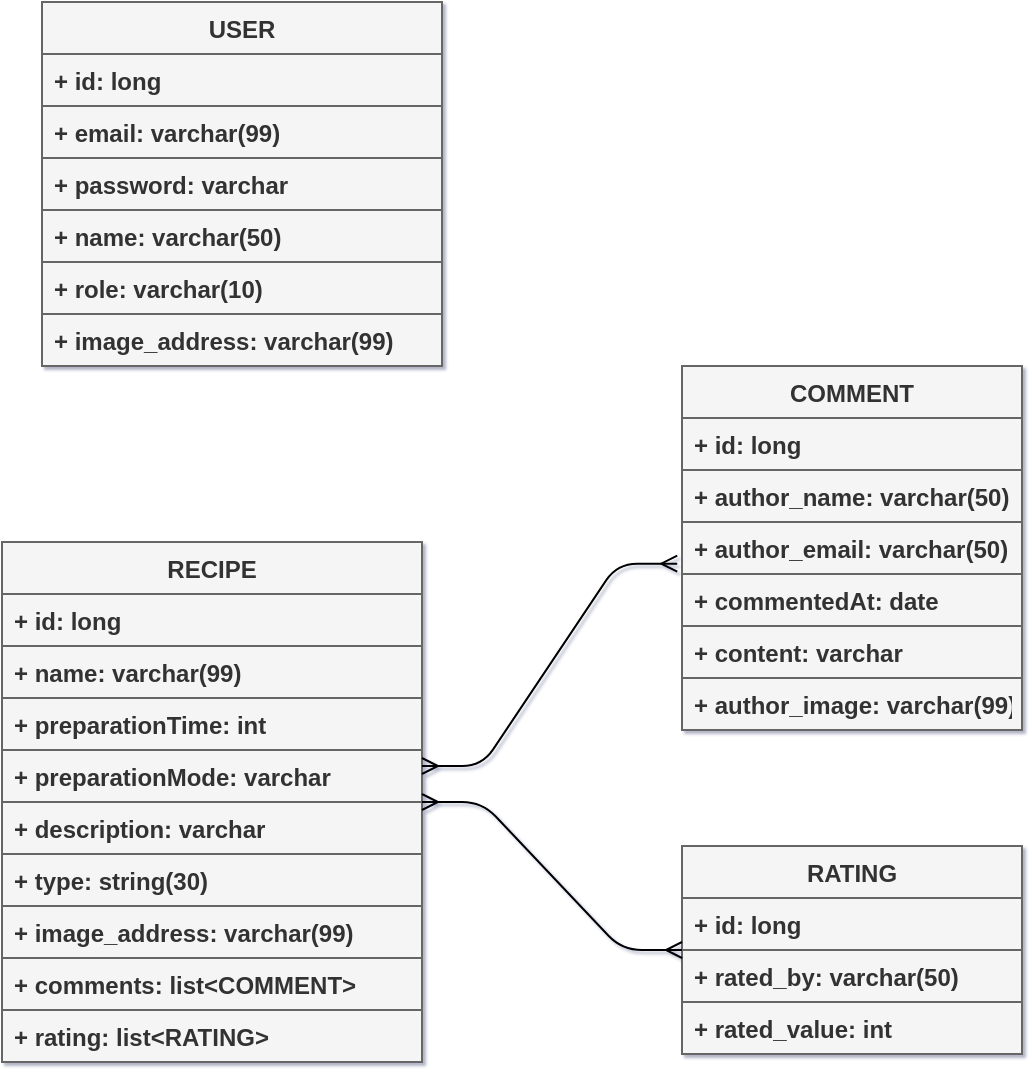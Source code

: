 <mxfile>
    <diagram id="d7WwPB1KdXD0YTUHlEpf" name="Page-1">
        <mxGraphModel dx="264" dy="522" grid="1" gridSize="10" guides="1" tooltips="1" connect="1" arrows="1" fold="1" page="1" pageScale="1" pageWidth="827" pageHeight="1169" background="none" math="0" shadow="1">
            <root>
                <mxCell id="0"/>
                <mxCell id="1" parent="0"/>
                <mxCell id="5" value="USER" style="swimlane;fontStyle=1;childLayout=stackLayout;horizontal=1;startSize=26;fillColor=#f5f5f5;horizontalStack=0;resizeParent=1;resizeParentMax=0;resizeLast=0;collapsible=1;marginBottom=0;strokeColor=#666666;fontColor=#333333;verticalAlign=middle;" parent="1" vertex="1">
                    <mxGeometry x="150" y="60" width="200" height="182" as="geometry"/>
                </mxCell>
                <mxCell id="30" value="+ id: long" style="text;strokeColor=#666666;fillColor=#f5f5f5;align=left;verticalAlign=middle;spacingLeft=4;spacingRight=4;overflow=hidden;rotatable=0;points=[[0,0.5],[1,0.5]];portConstraint=eastwest;fontColor=#333333;fontStyle=1;" parent="5" vertex="1">
                    <mxGeometry y="26" width="200" height="26" as="geometry"/>
                </mxCell>
                <mxCell id="7" value="+ email: varchar(99)" style="text;strokeColor=#666666;fillColor=#f5f5f5;align=left;verticalAlign=middle;spacingLeft=4;spacingRight=4;overflow=hidden;rotatable=0;points=[[0,0.5],[1,0.5]];portConstraint=eastwest;fontColor=#333333;fontStyle=1;" parent="5" vertex="1">
                    <mxGeometry y="52" width="200" height="26" as="geometry"/>
                </mxCell>
                <mxCell id="17" value="+ password: varchar" style="text;strokeColor=#666666;fillColor=#f5f5f5;align=left;verticalAlign=middle;spacingLeft=4;spacingRight=4;overflow=hidden;rotatable=0;points=[[0,0.5],[1,0.5]];portConstraint=eastwest;fontColor=#333333;fontStyle=1;" parent="5" vertex="1">
                    <mxGeometry y="78" width="200" height="26" as="geometry"/>
                </mxCell>
                <mxCell id="18" value="+ name: varchar(50)" style="text;strokeColor=#666666;fillColor=#f5f5f5;align=left;verticalAlign=middle;spacingLeft=4;spacingRight=4;overflow=hidden;rotatable=0;points=[[0,0.5],[1,0.5]];portConstraint=eastwest;fontColor=#333333;fontStyle=1;" parent="5" vertex="1">
                    <mxGeometry y="104" width="200" height="26" as="geometry"/>
                </mxCell>
                <mxCell id="19" value="+ role: varchar(10)" style="text;strokeColor=#666666;fillColor=#f5f5f5;align=left;verticalAlign=middle;spacingLeft=4;spacingRight=4;overflow=hidden;rotatable=0;points=[[0,0.5],[1,0.5]];portConstraint=eastwest;fontColor=#333333;fontStyle=1;" parent="5" vertex="1">
                    <mxGeometry y="130" width="200" height="26" as="geometry"/>
                </mxCell>
                <mxCell id="37" value="+ image_address: varchar(99)" style="text;strokeColor=#666666;fillColor=#f5f5f5;align=left;verticalAlign=middle;spacingLeft=4;spacingRight=4;overflow=hidden;rotatable=0;points=[[0,0.5],[1,0.5]];portConstraint=eastwest;fontColor=#333333;fontStyle=1;" parent="5" vertex="1">
                    <mxGeometry y="156" width="200" height="26" as="geometry"/>
                </mxCell>
                <mxCell id="9" value="RECIPE" style="swimlane;fontStyle=1;childLayout=stackLayout;horizontal=1;startSize=26;fillColor=#f5f5f5;horizontalStack=0;resizeParent=1;resizeParentMax=0;resizeLast=0;collapsible=1;marginBottom=0;strokeColor=#666666;fontColor=#333333;verticalAlign=middle;" parent="1" vertex="1">
                    <mxGeometry x="130" y="330" width="210" height="260" as="geometry"/>
                </mxCell>
                <mxCell id="6" value="+ id: long" style="text;strokeColor=#666666;fillColor=#f5f5f5;align=left;verticalAlign=middle;spacingLeft=4;spacingRight=4;overflow=hidden;rotatable=0;points=[[0,0.5],[1,0.5]];portConstraint=eastwest;fontColor=#333333;fontStyle=1;" parent="9" vertex="1">
                    <mxGeometry y="26" width="210" height="26" as="geometry"/>
                </mxCell>
                <mxCell id="10" value="+ name: varchar(99)" style="text;strokeColor=#666666;fillColor=#f5f5f5;align=left;verticalAlign=middle;spacingLeft=4;spacingRight=4;overflow=hidden;rotatable=0;points=[[0,0.5],[1,0.5]];portConstraint=eastwest;fontColor=#333333;fontStyle=1;" parent="9" vertex="1">
                    <mxGeometry y="52" width="210" height="26" as="geometry"/>
                </mxCell>
                <mxCell id="25" value="+ preparationTime: int" style="text;strokeColor=#666666;fillColor=#f5f5f5;align=left;verticalAlign=middle;spacingLeft=4;spacingRight=4;overflow=hidden;rotatable=0;points=[[0,0.5],[1,0.5]];portConstraint=eastwest;fontColor=#333333;fontStyle=1;" parent="9" vertex="1">
                    <mxGeometry y="78" width="210" height="26" as="geometry"/>
                </mxCell>
                <mxCell id="27" value="+ preparationMode: varchar" style="text;strokeColor=#666666;fillColor=#f5f5f5;align=left;verticalAlign=middle;spacingLeft=4;spacingRight=4;overflow=hidden;rotatable=0;points=[[0,0.5],[1,0.5]];portConstraint=eastwest;fontColor=#333333;fontStyle=1;" parent="9" vertex="1">
                    <mxGeometry y="104" width="210" height="26" as="geometry"/>
                </mxCell>
                <mxCell id="28" value="+ description: varchar" style="text;strokeColor=#666666;fillColor=#f5f5f5;align=left;verticalAlign=middle;spacingLeft=4;spacingRight=4;overflow=hidden;rotatable=0;points=[[0,0.5],[1,0.5]];portConstraint=eastwest;fontColor=#333333;fontStyle=1;" parent="9" vertex="1">
                    <mxGeometry y="130" width="210" height="26" as="geometry"/>
                </mxCell>
                <mxCell id="29" value="+ type: string(30)" style="text;strokeColor=#666666;fillColor=#f5f5f5;align=left;verticalAlign=middle;spacingLeft=4;spacingRight=4;overflow=hidden;rotatable=0;points=[[0,0.5],[1,0.5]];portConstraint=eastwest;fontColor=#333333;fontStyle=1;" parent="9" vertex="1">
                    <mxGeometry y="156" width="210" height="26" as="geometry"/>
                </mxCell>
                <mxCell id="20" value="+ image_address: varchar(99)" style="text;strokeColor=#666666;fillColor=#f5f5f5;align=left;verticalAlign=middle;spacingLeft=4;spacingRight=4;overflow=hidden;rotatable=0;points=[[0,0.5],[1,0.5]];portConstraint=eastwest;fontColor=#333333;fontStyle=1;" parent="9" vertex="1">
                    <mxGeometry y="182" width="210" height="26" as="geometry"/>
                </mxCell>
                <mxCell id="34" value="+ comments: list&lt;COMMENT&gt;" style="text;strokeColor=#666666;fillColor=#f5f5f5;align=left;verticalAlign=middle;spacingLeft=4;spacingRight=4;overflow=hidden;rotatable=0;points=[[0,0.5],[1,0.5]];portConstraint=eastwest;fontColor=#333333;fontStyle=1;" parent="9" vertex="1">
                    <mxGeometry y="208" width="210" height="26" as="geometry"/>
                </mxCell>
                <mxCell id="33" value="+ rating: list&lt;RATING&gt;" style="text;strokeColor=#666666;fillColor=#f5f5f5;align=left;verticalAlign=middle;spacingLeft=4;spacingRight=4;overflow=hidden;rotatable=0;points=[[0,0.5],[1,0.5]];portConstraint=eastwest;fontColor=#333333;fontStyle=1;" parent="9" vertex="1">
                    <mxGeometry y="234" width="210" height="26" as="geometry"/>
                </mxCell>
                <mxCell id="13" value="COMMENT" style="swimlane;fontStyle=1;childLayout=stackLayout;horizontal=1;startSize=26;fillColor=#f5f5f5;horizontalStack=0;resizeParent=1;resizeParentMax=0;resizeLast=0;collapsible=1;marginBottom=0;strokeColor=#666666;fontColor=#333333;verticalAlign=middle;" parent="1" vertex="1">
                    <mxGeometry x="470" y="242" width="170" height="182" as="geometry"/>
                </mxCell>
                <mxCell id="31" value="+ id: long" style="text;strokeColor=#666666;fillColor=#f5f5f5;align=left;verticalAlign=middle;spacingLeft=4;spacingRight=4;overflow=hidden;rotatable=0;points=[[0,0.5],[1,0.5]];portConstraint=eastwest;fontColor=#333333;fontStyle=1;" parent="13" vertex="1">
                    <mxGeometry y="26" width="170" height="26" as="geometry"/>
                </mxCell>
                <mxCell id="14" value="+ author_name: varchar(50)" style="text;strokeColor=#666666;fillColor=#f5f5f5;align=left;verticalAlign=middle;spacingLeft=4;spacingRight=4;overflow=hidden;rotatable=0;points=[[0,0.5],[1,0.5]];portConstraint=eastwest;fontColor=#333333;fontStyle=1;" parent="13" vertex="1">
                    <mxGeometry y="52" width="170" height="26" as="geometry"/>
                </mxCell>
                <mxCell id="36" value="+ author_email: varchar(50)" style="text;strokeColor=#666666;fillColor=#f5f5f5;align=left;verticalAlign=middle;spacingLeft=4;spacingRight=4;overflow=hidden;rotatable=0;points=[[0,0.5],[1,0.5]];portConstraint=eastwest;fontColor=#333333;fontStyle=1;" parent="13" vertex="1">
                    <mxGeometry y="78" width="170" height="26" as="geometry"/>
                </mxCell>
                <mxCell id="35" value="+ commentedAt: date" style="text;strokeColor=#666666;fillColor=#f5f5f5;align=left;verticalAlign=middle;spacingLeft=4;spacingRight=4;overflow=hidden;rotatable=0;points=[[0,0.5],[1,0.5]];portConstraint=eastwest;fontColor=#333333;fontStyle=1;" parent="13" vertex="1">
                    <mxGeometry y="104" width="170" height="26" as="geometry"/>
                </mxCell>
                <mxCell id="15" value="+ content: varchar" style="text;strokeColor=#666666;fillColor=#f5f5f5;align=left;verticalAlign=middle;spacingLeft=4;spacingRight=4;overflow=hidden;rotatable=0;points=[[0,0.5],[1,0.5]];portConstraint=eastwest;fontColor=#333333;fontStyle=1;" parent="13" vertex="1">
                    <mxGeometry y="130" width="170" height="26" as="geometry"/>
                </mxCell>
                <mxCell id="16" value="+ author_image: varchar(99)" style="text;strokeColor=#666666;fillColor=#f5f5f5;align=left;verticalAlign=middle;spacingLeft=4;spacingRight=4;overflow=hidden;rotatable=0;points=[[0,0.5],[1,0.5]];portConstraint=eastwest;fontColor=#333333;fontStyle=1;" parent="13" vertex="1">
                    <mxGeometry y="156" width="170" height="26" as="geometry"/>
                </mxCell>
                <mxCell id="21" value="RATING" style="swimlane;fontStyle=1;childLayout=stackLayout;horizontal=1;startSize=26;fillColor=#f5f5f5;horizontalStack=0;resizeParent=1;resizeParentMax=0;resizeLast=0;collapsible=1;marginBottom=0;strokeColor=#666666;fontColor=#333333;verticalAlign=middle;" parent="1" vertex="1">
                    <mxGeometry x="470" y="482" width="170" height="104" as="geometry"/>
                </mxCell>
                <mxCell id="32" value="+ id: long" style="text;strokeColor=#666666;fillColor=#f5f5f5;align=left;verticalAlign=middle;spacingLeft=4;spacingRight=4;overflow=hidden;rotatable=0;points=[[0,0.5],[1,0.5]];portConstraint=eastwest;fontColor=#333333;fontStyle=1;" parent="21" vertex="1">
                    <mxGeometry y="26" width="170" height="26" as="geometry"/>
                </mxCell>
                <mxCell id="22" value="+ rated_by: varchar(50)" style="text;strokeColor=#666666;fillColor=#f5f5f5;align=left;verticalAlign=middle;spacingLeft=4;spacingRight=4;overflow=hidden;rotatable=0;points=[[0,0.5],[1,0.5]];portConstraint=eastwest;fontColor=#333333;fontStyle=1;" parent="21" vertex="1">
                    <mxGeometry y="52" width="170" height="26" as="geometry"/>
                </mxCell>
                <mxCell id="23" value="+ rated_value: int" style="text;strokeColor=#666666;fillColor=#f5f5f5;align=left;verticalAlign=middle;spacingLeft=4;spacingRight=4;overflow=hidden;rotatable=0;points=[[0,0.5],[1,0.5]];portConstraint=eastwest;fontColor=#333333;fontStyle=1;" parent="21" vertex="1">
                    <mxGeometry y="78" width="170" height="26" as="geometry"/>
                </mxCell>
                <mxCell id="38" value="" style="edgeStyle=entityRelationEdgeStyle;fontSize=12;html=1;endArrow=ERmany;startArrow=ERmany;fontColor=#000000;exitX=0;exitY=0.5;exitDx=0;exitDy=0;entryX=1;entryY=0.5;entryDx=0;entryDy=0;" parent="1" source="21" target="9" edge="1">
                    <mxGeometry width="100" height="100" relative="1" as="geometry">
                        <mxPoint x="410" y="692" as="sourcePoint"/>
                        <mxPoint x="230" y="616" as="targetPoint"/>
                    </mxGeometry>
                </mxCell>
                <mxCell id="40" value="" style="edgeStyle=entityRelationEdgeStyle;fontSize=12;html=1;endArrow=ERmany;startArrow=ERmany;fontColor=#000000;entryX=-0.014;entryY=0.802;entryDx=0;entryDy=0;entryPerimeter=0;" parent="1" target="36" edge="1">
                    <mxGeometry width="100" height="100" relative="1" as="geometry">
                        <mxPoint x="340" y="442" as="sourcePoint"/>
                        <mxPoint x="460" y="312" as="targetPoint"/>
                    </mxGeometry>
                </mxCell>
            </root>
        </mxGraphModel>
    </diagram>
</mxfile>